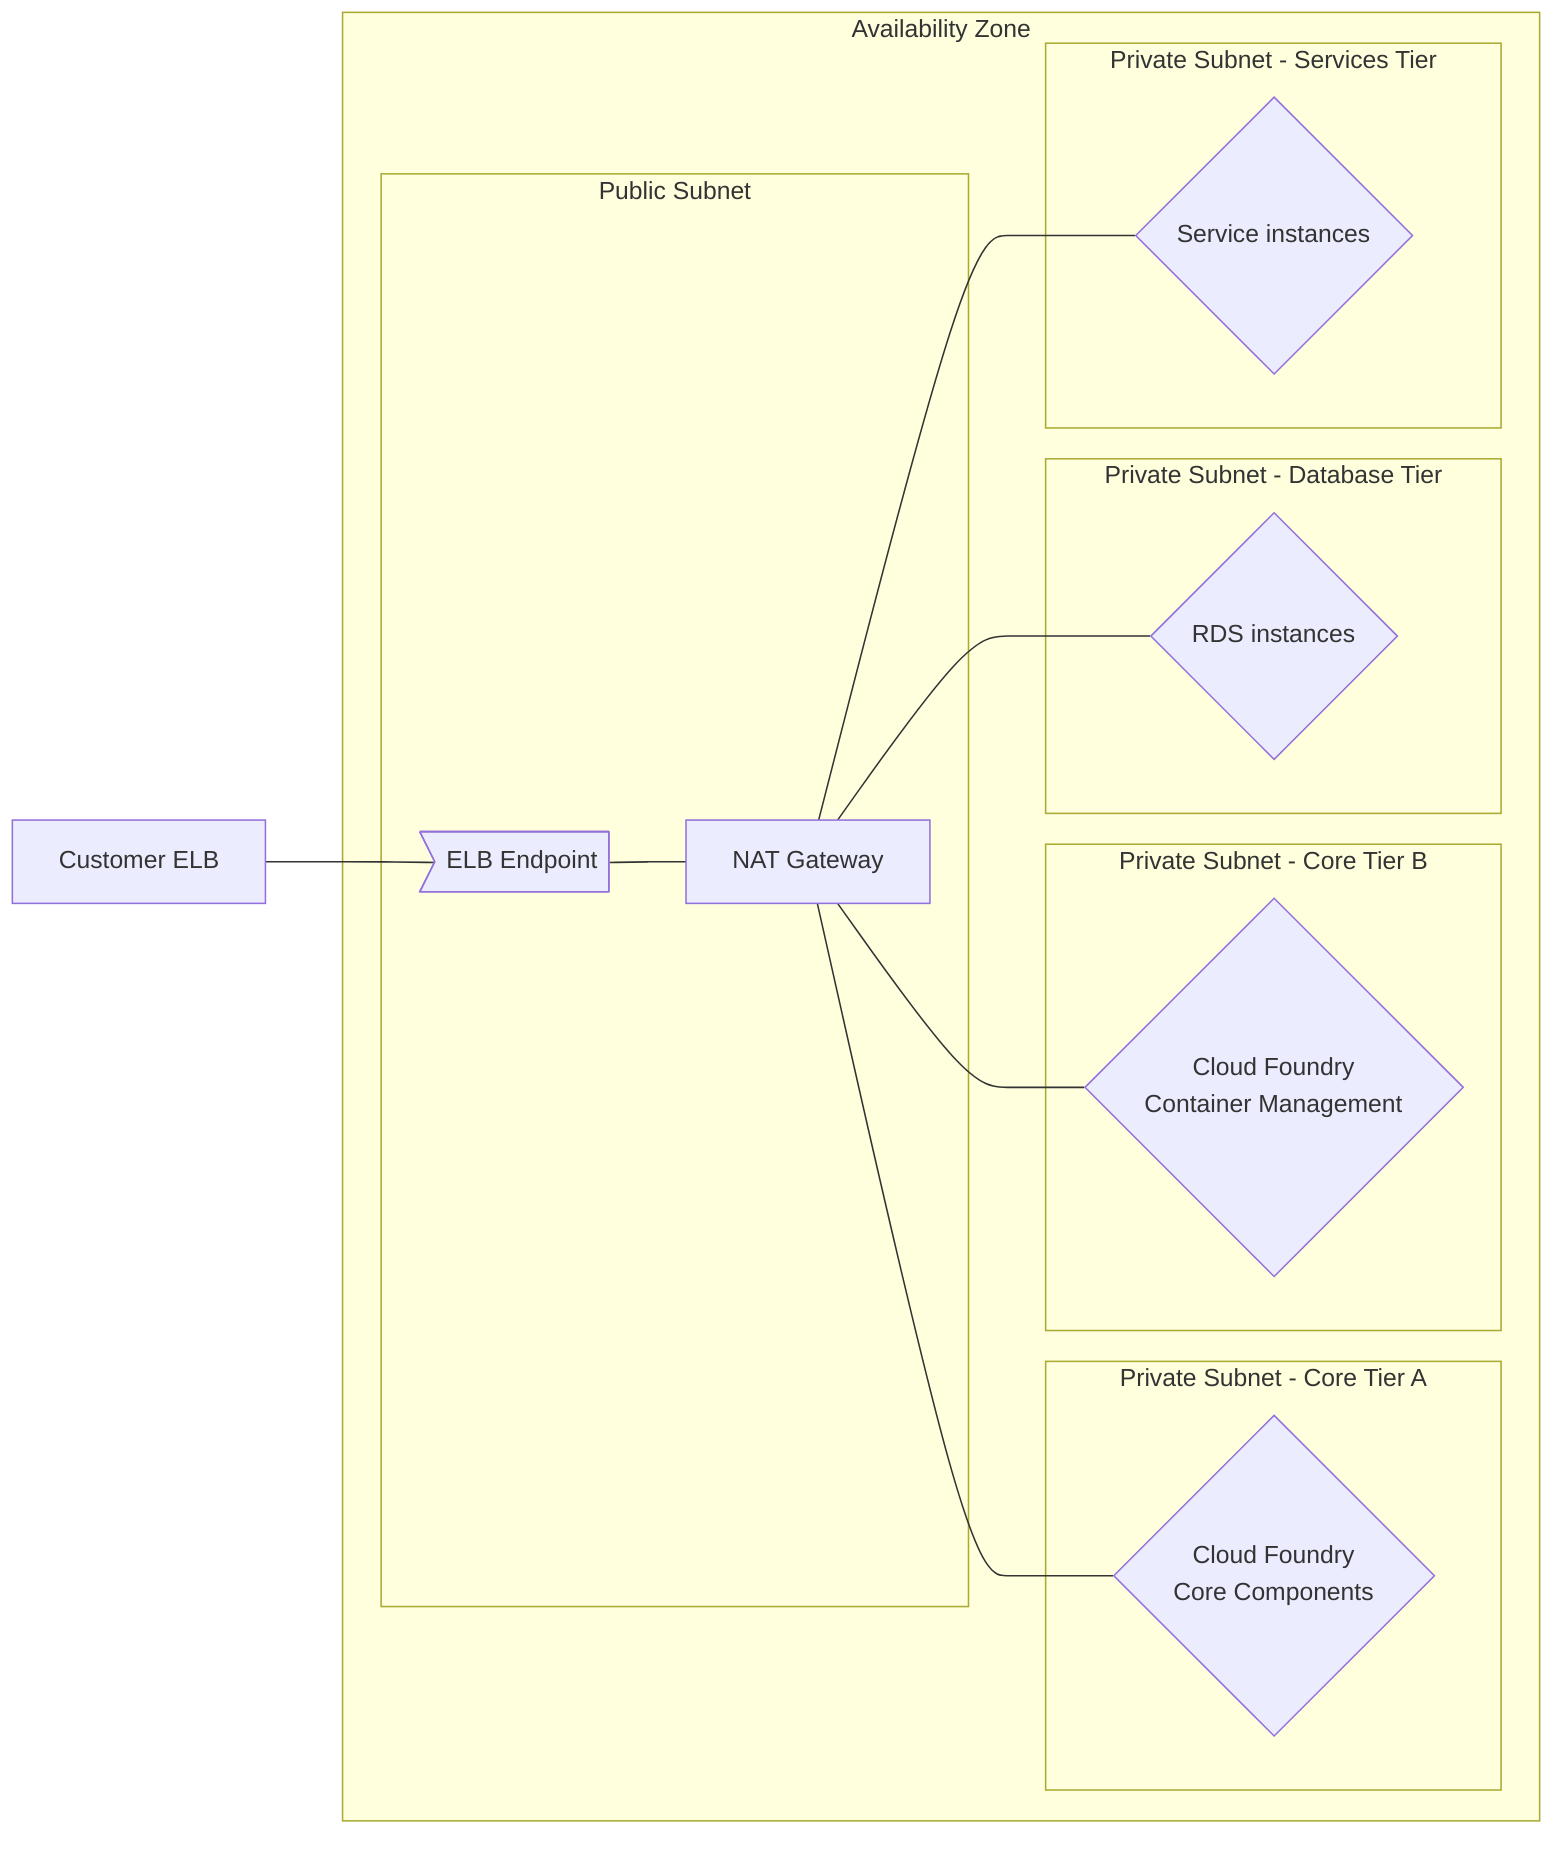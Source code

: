 %% title: 10-1.2 Production Availability Zone
%% description: Section 10 - System Environment - 10-1.2 Production Availability Zone
graph LR
  subgraph Availability Zone
    subgraph Public Subnet
      nat["NAT Gateway"]
      elb-endpoint>"ELB Endpoint"]
    end
    subgraph Private Subnet - Core Tier A
      cf{"Cloud Foundry<br>Core Components"}
    end
    subgraph Private Subnet - Core Tier B
      diego{"Cloud Foundry<br>Container Management"}
    end
    subgraph Private Subnet - Database Tier
      rds{"RDS instances"}
    end
    subgraph Private Subnet - Services Tier
      services{"Service instances"}
    end
  end
  apps-elb["Customer ELB"]

  apps-elb---elb-endpoint

  elb-endpoint---nat
  nat---cf
  nat---diego
  nat---rds
  nat---services